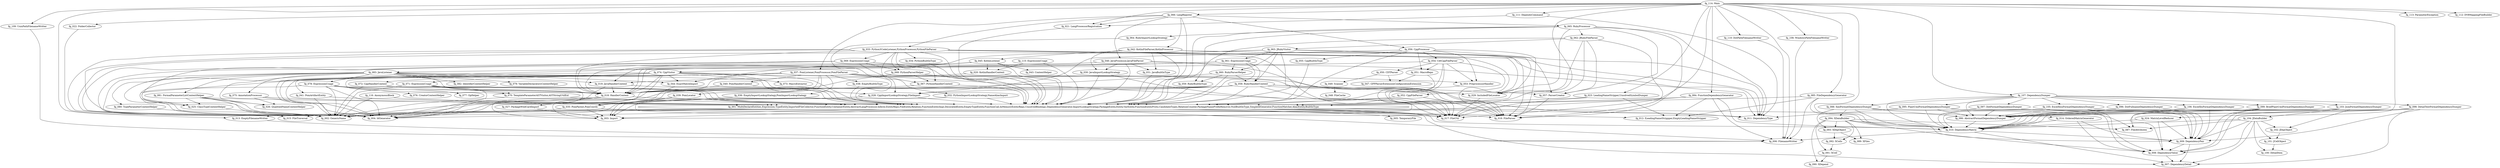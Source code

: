 digraph G { 
"fg_001: MultiDeclareEntities,Expression,TypeEntity,ImportedFileCollector,FunctionEntity,ContainerEntity,AbstractLangProcessor,Inferer,EntityRepo,FileEntity,Relation,FunctionEntityImpl,DecoratedEntity,EmptyTypeEntity,FunctionCall,InMemoryEntityRepo,UnsolvedBindings,DependencyGenerator,ImportLookupStrategy,PackageEntity,Entity,VarEntity,FunctionEntityProto,CandidateTypes,RelationCounter,PackageNamePrefixRemover,NullBuiltInType,SimpleIdGenerator,FunctionMatcher,AliasEntity,BuiltInType" -> "fg_015: FileTraversal"; 
"fg_001: MultiDeclareEntities,Expression,TypeEntity,ImportedFileCollector,FunctionEntity,ContainerEntity,AbstractLangProcessor,Inferer,EntityRepo,FileEntity,Relation,FunctionEntityImpl,DecoratedEntity,EmptyTypeEntity,FunctionCall,InMemoryEntityRepo,UnsolvedBindings,DependencyGenerator,ImportLookupStrategy,PackageEntity,Entity,VarEntity,FunctionEntityProto,CandidateTypes,RelationCounter,PackageNamePrefixRemover,NullBuiltInType,SimpleIdGenerator,FunctionMatcher,AliasEntity,BuiltInType" -> "fg_012: ILeadingNameStrippper,EmptyLeadingNameStripper"; 
"fg_001: MultiDeclareEntities,Expression,TypeEntity,ImportedFileCollector,FunctionEntity,ContainerEntity,AbstractLangProcessor,Inferer,EntityRepo,FileEntity,Relation,FunctionEntityImpl,DecoratedEntity,EmptyTypeEntity,FunctionCall,InMemoryEntityRepo,UnsolvedBindings,DependencyGenerator,ImportLookupStrategy,PackageEntity,Entity,VarEntity,FunctionEntityProto,CandidateTypes,RelationCounter,PackageNamePrefixRemover,NullBuiltInType,SimpleIdGenerator,FunctionMatcher,AliasEntity,BuiltInType" -> "fg_011: DependencyType"; 
"fg_001: MultiDeclareEntities,Expression,TypeEntity,ImportedFileCollector,FunctionEntity,ContainerEntity,AbstractLangProcessor,Inferer,EntityRepo,FileEntity,Relation,FunctionEntityImpl,DecoratedEntity,EmptyTypeEntity,FunctionCall,InMemoryEntityRepo,UnsolvedBindings,DependencyGenerator,ImportLookupStrategy,PackageEntity,Entity,VarEntity,FunctionEntityProto,CandidateTypes,RelationCounter,PackageNamePrefixRemover,NullBuiltInType,SimpleIdGenerator,FunctionMatcher,AliasEntity,BuiltInType" -> "fg_002: GenericName"; 
"fg_001: MultiDeclareEntities,Expression,TypeEntity,ImportedFileCollector,FunctionEntity,ContainerEntity,AbstractLangProcessor,Inferer,EntityRepo,FileEntity,Relation,FunctionEntityImpl,DecoratedEntity,EmptyTypeEntity,FunctionCall,InMemoryEntityRepo,UnsolvedBindings,DependencyGenerator,ImportLookupStrategy,PackageEntity,Entity,VarEntity,FunctionEntityProto,CandidateTypes,RelationCounter,PackageNamePrefixRemover,NullBuiltInType,SimpleIdGenerator,FunctionMatcher,AliasEntity,BuiltInType" -> "fg_004: IdGenerator"; 
"fg_001: MultiDeclareEntities,Expression,TypeEntity,ImportedFileCollector,FunctionEntity,ContainerEntity,AbstractLangProcessor,Inferer,EntityRepo,FileEntity,Relation,FunctionEntityImpl,DecoratedEntity,EmptyTypeEntity,FunctionCall,InMemoryEntityRepo,UnsolvedBindings,DependencyGenerator,ImportLookupStrategy,PackageEntity,Entity,VarEntity,FunctionEntityProto,CandidateTypes,RelationCounter,PackageNamePrefixRemover,NullBuiltInType,SimpleIdGenerator,FunctionMatcher,AliasEntity,BuiltInType" -> "fg_016: FileParser"; 
"fg_001: MultiDeclareEntities,Expression,TypeEntity,ImportedFileCollector,FunctionEntity,ContainerEntity,AbstractLangProcessor,Inferer,EntityRepo,FileEntity,Relation,FunctionEntityImpl,DecoratedEntity,EmptyTypeEntity,FunctionCall,InMemoryEntityRepo,UnsolvedBindings,DependencyGenerator,ImportLookupStrategy,PackageEntity,Entity,VarEntity,FunctionEntityProto,CandidateTypes,RelationCounter,PackageNamePrefixRemover,NullBuiltInType,SimpleIdGenerator,FunctionMatcher,AliasEntity,BuiltInType" -> "fg_014: OrderedMatrixGenerator"; 
"fg_001: MultiDeclareEntities,Expression,TypeEntity,ImportedFileCollector,FunctionEntity,ContainerEntity,AbstractLangProcessor,Inferer,EntityRepo,FileEntity,Relation,FunctionEntityImpl,DecoratedEntity,EmptyTypeEntity,FunctionCall,InMemoryEntityRepo,UnsolvedBindings,DependencyGenerator,ImportLookupStrategy,PackageEntity,Entity,VarEntity,FunctionEntityProto,CandidateTypes,RelationCounter,PackageNamePrefixRemover,NullBuiltInType,SimpleIdGenerator,FunctionMatcher,AliasEntity,BuiltInType" -> "fg_005: TemporaryFile"; 
"fg_001: MultiDeclareEntities,Expression,TypeEntity,ImportedFileCollector,FunctionEntity,ContainerEntity,AbstractLangProcessor,Inferer,EntityRepo,FileEntity,Relation,FunctionEntityImpl,DecoratedEntity,EmptyTypeEntity,FunctionCall,InMemoryEntityRepo,UnsolvedBindings,DependencyGenerator,ImportLookupStrategy,PackageEntity,Entity,VarEntity,FunctionEntityProto,CandidateTypes,RelationCounter,PackageNamePrefixRemover,NullBuiltInType,SimpleIdGenerator,FunctionMatcher,AliasEntity,BuiltInType" -> "fg_010: DependencyMatrix"; 
"fg_001: MultiDeclareEntities,Expression,TypeEntity,ImportedFileCollector,FunctionEntity,ContainerEntity,AbstractLangProcessor,Inferer,EntityRepo,FileEntity,Relation,FunctionEntityImpl,DecoratedEntity,EmptyTypeEntity,FunctionCall,InMemoryEntityRepo,UnsolvedBindings,DependencyGenerator,ImportLookupStrategy,PackageEntity,Entity,VarEntity,FunctionEntityProto,CandidateTypes,RelationCounter,PackageNamePrefixRemover,NullBuiltInType,SimpleIdGenerator,FunctionMatcher,AliasEntity,BuiltInType" -> "fg_007: DependencyDetail"; 
"fg_001: MultiDeclareEntities,Expression,TypeEntity,ImportedFileCollector,FunctionEntity,ContainerEntity,AbstractLangProcessor,Inferer,EntityRepo,FileEntity,Relation,FunctionEntityImpl,DecoratedEntity,EmptyTypeEntity,FunctionCall,InMemoryEntityRepo,UnsolvedBindings,DependencyGenerator,ImportLookupStrategy,PackageEntity,Entity,VarEntity,FunctionEntityProto,CandidateTypes,RelationCounter,PackageNamePrefixRemover,NullBuiltInType,SimpleIdGenerator,FunctionMatcher,AliasEntity,BuiltInType" -> "fg_017: FileUtil"; 
"fg_001: MultiDeclareEntities,Expression,TypeEntity,ImportedFileCollector,FunctionEntity,ContainerEntity,AbstractLangProcessor,Inferer,EntityRepo,FileEntity,Relation,FunctionEntityImpl,DecoratedEntity,EmptyTypeEntity,FunctionCall,InMemoryEntityRepo,UnsolvedBindings,DependencyGenerator,ImportLookupStrategy,PackageEntity,Entity,VarEntity,FunctionEntityProto,CandidateTypes,RelationCounter,PackageNamePrefixRemover,NullBuiltInType,SimpleIdGenerator,FunctionMatcher,AliasEntity,BuiltInType" -> "fg_003: Import"; 
"fg_001: MultiDeclareEntities,Expression,TypeEntity,ImportedFileCollector,FunctionEntity,ContainerEntity,AbstractLangProcessor,Inferer,EntityRepo,FileEntity,Relation,FunctionEntityImpl,DecoratedEntity,EmptyTypeEntity,FunctionCall,InMemoryEntityRepo,UnsolvedBindings,DependencyGenerator,ImportLookupStrategy,PackageEntity,Entity,VarEntity,FunctionEntityProto,CandidateTypes,RelationCounter,PackageNamePrefixRemover,NullBuiltInType,SimpleIdGenerator,FunctionMatcher,AliasEntity,BuiltInType" -> "fg_006: FilenameWritter"; 
"fg_001: MultiDeclareEntities,Expression,TypeEntity,ImportedFileCollector,FunctionEntity,ContainerEntity,AbstractLangProcessor,Inferer,EntityRepo,FileEntity,Relation,FunctionEntityImpl,DecoratedEntity,EmptyTypeEntity,FunctionCall,InMemoryEntityRepo,UnsolvedBindings,DependencyGenerator,ImportLookupStrategy,PackageEntity,Entity,VarEntity,FunctionEntityProto,CandidateTypes,RelationCounter,PackageNamePrefixRemover,NullBuiltInType,SimpleIdGenerator,FunctionMatcher,AliasEntity,BuiltInType" -> "fg_013: EmptyFilenameWritter"; 
"fg_008: DependencyValue" -> "fg_007: DependencyDetail"; 
"fg_009: DependencyPair" -> "fg_007: DependencyDetail"; 
"fg_009: DependencyPair" -> "fg_008: DependencyValue"; 
"fg_010: DependencyMatrix" -> "fg_009: DependencyPair"; 
"fg_010: DependencyMatrix" -> "fg_007: DependencyDetail"; 
"fg_010: DependencyMatrix" -> "fg_006: FilenameWritter"; 
"fg_013: EmptyFilenameWritter" -> "fg_006: FilenameWritter"; 
"fg_014: OrderedMatrixGenerator" -> "fg_010: DependencyMatrix"; 
"fg_014: OrderedMatrixGenerator" -> "fg_009: DependencyPair"; 
"fg_014: OrderedMatrixGenerator" -> "fg_008: DependencyValue"; 
"fg_018: HandlerContext" -> "fg_002: GenericName"; 
"fg_018: HandlerContext" -> "fg_004: IdGenerator"; 
"fg_018: HandlerContext" -> "fg_003: Import"; 
"fg_018: HandlerContext" -> "fg_001: MultiDeclareEntities,Expression,TypeEntity,ImportedFileCollector,FunctionEntity,ContainerEntity,AbstractLangProcessor,Inferer,EntityRepo,FileEntity,Relation,FunctionEntityImpl,DecoratedEntity,EmptyTypeEntity,FunctionCall,InMemoryEntityRepo,UnsolvedBindings,DependencyGenerator,ImportLookupStrategy,PackageEntity,Entity,VarEntity,FunctionEntityProto,CandidateTypes,RelationCounter,PackageNamePrefixRemover,NullBuiltInType,SimpleIdGenerator,FunctionMatcher,AliasEntity,BuiltInType"; 
"fg_019: JavaHandlerContext" -> "fg_018: HandlerContext"; 
"fg_019: JavaHandlerContext" -> "fg_004: IdGenerator"; 
"fg_019: JavaHandlerContext" -> "fg_001: MultiDeclareEntities,Expression,TypeEntity,ImportedFileCollector,FunctionEntity,ContainerEntity,AbstractLangProcessor,Inferer,EntityRepo,FileEntity,Relation,FunctionEntityImpl,DecoratedEntity,EmptyTypeEntity,FunctionCall,InMemoryEntityRepo,UnsolvedBindings,DependencyGenerator,ImportLookupStrategy,PackageEntity,Entity,VarEntity,FunctionEntityProto,CandidateTypes,RelationCounter,PackageNamePrefixRemover,NullBuiltInType,SimpleIdGenerator,FunctionMatcher,AliasEntity,BuiltInType"; 
"fg_020: KotlinHandlerContext" -> "fg_019: JavaHandlerContext"; 
"fg_020: KotlinHandlerContext" -> "fg_001: MultiDeclareEntities,Expression,TypeEntity,ImportedFileCollector,FunctionEntity,ContainerEntity,AbstractLangProcessor,Inferer,EntityRepo,FileEntity,Relation,FunctionEntityImpl,DecoratedEntity,EmptyTypeEntity,FunctionCall,InMemoryEntityRepo,UnsolvedBindings,DependencyGenerator,ImportLookupStrategy,PackageEntity,Entity,VarEntity,FunctionEntityProto,CandidateTypes,RelationCounter,PackageNamePrefixRemover,NullBuiltInType,SimpleIdGenerator,FunctionMatcher,AliasEntity,BuiltInType"; 
"fg_021: LangProcessorRegistration" -> "fg_001: MultiDeclareEntities,Expression,TypeEntity,ImportedFileCollector,FunctionEntity,ContainerEntity,AbstractLangProcessor,Inferer,EntityRepo,FileEntity,Relation,FunctionEntityImpl,DecoratedEntity,EmptyTypeEntity,FunctionCall,InMemoryEntityRepo,UnsolvedBindings,DependencyGenerator,ImportLookupStrategy,PackageEntity,Entity,VarEntity,FunctionEntityProto,CandidateTypes,RelationCounter,PackageNamePrefixRemover,NullBuiltInType,SimpleIdGenerator,FunctionMatcher,AliasEntity,BuiltInType"; 
"fg_022: FolderCollector" -> "fg_015: FileTraversal"; 
"fg_023: LeadingNameStripper,UnsolvedSymbolDumper" -> "fg_017: FileUtil"; 
"fg_023: LeadingNameStripper,UnsolvedSymbolDumper" -> "fg_012: ILeadingNameStrippper,EmptyLeadingNameStripper"; 
"fg_023: LeadingNameStripper,UnsolvedSymbolDumper" -> "fg_001: MultiDeclareEntities,Expression,TypeEntity,ImportedFileCollector,FunctionEntity,ContainerEntity,AbstractLangProcessor,Inferer,EntityRepo,FileEntity,Relation,FunctionEntityImpl,DecoratedEntity,EmptyTypeEntity,FunctionCall,InMemoryEntityRepo,UnsolvedBindings,DependencyGenerator,ImportLookupStrategy,PackageEntity,Entity,VarEntity,FunctionEntityProto,CandidateTypes,RelationCounter,PackageNamePrefixRemover,NullBuiltInType,SimpleIdGenerator,FunctionMatcher,AliasEntity,BuiltInType"; 
"fg_024: MatrixLevelReducer" -> "fg_010: DependencyMatrix"; 
"fg_024: MatrixLevelReducer" -> "fg_009: DependencyPair"; 
"fg_024: MatrixLevelReducer" -> "fg_008: DependencyValue"; 
"fg_025: ClassTypeContextHelper" -> "fg_002: GenericName"; 
"fg_027: PackageWildCardImport" -> "fg_003: Import"; 
"fg_028: CppImportLookupStrategy,FileImport" -> "fg_002: GenericName"; 
"fg_028: CppImportLookupStrategy,FileImport" -> "fg_003: Import"; 
"fg_028: CppImportLookupStrategy,FileImport" -> "fg_001: MultiDeclareEntities,Expression,TypeEntity,ImportedFileCollector,FunctionEntity,ContainerEntity,AbstractLangProcessor,Inferer,EntityRepo,FileEntity,Relation,FunctionEntityImpl,DecoratedEntity,EmptyTypeEntity,FunctionCall,InMemoryEntityRepo,UnsolvedBindings,DependencyGenerator,ImportLookupStrategy,PackageEntity,Entity,VarEntity,FunctionEntityProto,CandidateTypes,RelationCounter,PackageNamePrefixRemover,NullBuiltInType,SimpleIdGenerator,FunctionMatcher,AliasEntity,BuiltInType"; 
"fg_029: IncludedFileLocator" -> "fg_017: FileUtil"; 
"fg_030: JavaImportLookupStrategy" -> "fg_003: Import"; 
"fg_030: JavaImportLookupStrategy" -> "fg_001: MultiDeclareEntities,Expression,TypeEntity,ImportedFileCollector,FunctionEntity,ContainerEntity,AbstractLangProcessor,Inferer,EntityRepo,FileEntity,Relation,FunctionEntityImpl,DecoratedEntity,EmptyTypeEntity,FunctionCall,InMemoryEntityRepo,UnsolvedBindings,DependencyGenerator,ImportLookupStrategy,PackageEntity,Entity,VarEntity,FunctionEntityProto,CandidateTypes,RelationCounter,PackageNamePrefixRemover,NullBuiltInType,SimpleIdGenerator,FunctionMatcher,AliasEntity,BuiltInType"; 
"fg_031: JavaBuiltInType" -> "fg_001: MultiDeclareEntities,Expression,TypeEntity,ImportedFileCollector,FunctionEntity,ContainerEntity,AbstractLangProcessor,Inferer,EntityRepo,FileEntity,Relation,FunctionEntityImpl,DecoratedEntity,EmptyTypeEntity,FunctionCall,InMemoryEntityRepo,UnsolvedBindings,DependencyGenerator,ImportLookupStrategy,PackageEntity,Entity,VarEntity,FunctionEntityProto,CandidateTypes,RelationCounter,PackageNamePrefixRemover,NullBuiltInType,SimpleIdGenerator,FunctionMatcher,AliasEntity,BuiltInType"; 
"fg_032: PythonImportLookupStrategy,NameAliasImport" -> "fg_003: Import"; 
"fg_032: PythonImportLookupStrategy,NameAliasImport" -> "fg_001: MultiDeclareEntities,Expression,TypeEntity,ImportedFileCollector,FunctionEntity,ContainerEntity,AbstractLangProcessor,Inferer,EntityRepo,FileEntity,Relation,FunctionEntityImpl,DecoratedEntity,EmptyTypeEntity,FunctionCall,InMemoryEntityRepo,UnsolvedBindings,DependencyGenerator,ImportLookupStrategy,PackageEntity,Entity,VarEntity,FunctionEntityProto,CandidateTypes,RelationCounter,PackageNamePrefixRemover,NullBuiltInType,SimpleIdGenerator,FunctionMatcher,AliasEntity,BuiltInType"; 
"fg_033: Python3CodeListener,PythonProcessor,PythonFileParser" -> "fg_032: PythonImportLookupStrategy,NameAliasImport"; 
"fg_033: Python3CodeListener,PythonProcessor,PythonFileParser" -> "fg_011: DependencyType"; 
"fg_033: Python3CodeListener,PythonProcessor,PythonFileParser" -> "fg_067: PythonHandlerContext"; 
"fg_033: Python3CodeListener,PythonProcessor,PythonFileParser" -> "fg_002: GenericName"; 
"fg_033: Python3CodeListener,PythonProcessor,PythonFileParser" -> "fg_004: IdGenerator"; 
"fg_033: Python3CodeListener,PythonProcessor,PythonFileParser" -> "fg_029: IncludedFileLocator"; 
"fg_033: Python3CodeListener,PythonProcessor,PythonFileParser" -> "fg_001: MultiDeclareEntities,Expression,TypeEntity,ImportedFileCollector,FunctionEntity,ContainerEntity,AbstractLangProcessor,Inferer,EntityRepo,FileEntity,Relation,FunctionEntityImpl,DecoratedEntity,EmptyTypeEntity,FunctionCall,InMemoryEntityRepo,UnsolvedBindings,DependencyGenerator,ImportLookupStrategy,PackageEntity,Entity,VarEntity,FunctionEntityProto,CandidateTypes,RelationCounter,PackageNamePrefixRemover,NullBuiltInType,SimpleIdGenerator,FunctionMatcher,AliasEntity,BuiltInType"; 
"fg_033: Python3CodeListener,PythonProcessor,PythonFileParser" -> "fg_016: FileParser"; 
"fg_033: Python3CodeListener,PythonProcessor,PythonFileParser" -> "fg_034: PythonBuiltInType"; 
"fg_033: Python3CodeListener,PythonProcessor,PythonFileParser" -> "fg_068: PythonParserHelper"; 
"fg_033: Python3CodeListener,PythonProcessor,PythonFileParser" -> "fg_018: HandlerContext"; 
"fg_033: Python3CodeListener,PythonProcessor,PythonFileParser" -> "fg_017: FileUtil"; 
"fg_033: Python3CodeListener,PythonProcessor,PythonFileParser" -> "fg_069: ExpressionUsage"; 
"fg_034: PythonBuiltInType" -> "fg_001: MultiDeclareEntities,Expression,TypeEntity,ImportedFileCollector,FunctionEntity,ContainerEntity,AbstractLangProcessor,Inferer,EntityRepo,FileEntity,Relation,FunctionEntityImpl,DecoratedEntity,EmptyTypeEntity,FunctionCall,InMemoryEntityRepo,UnsolvedBindings,DependencyGenerator,ImportLookupStrategy,PackageEntity,Entity,VarEntity,FunctionEntityProto,CandidateTypes,RelationCounter,PackageNamePrefixRemover,NullBuiltInType,SimpleIdGenerator,FunctionMatcher,AliasEntity,BuiltInType"; 
"fg_035: PomParent,PomCoords" -> "fg_017: FileUtil"; 
"fg_035: PomParent,PomCoords" -> "fg_002: GenericName"; 
"fg_035: PomParent,PomCoords" -> "fg_003: Import"; 
"fg_036: EmptyImportLookupStategy,PomImportLookupStategy" -> "fg_003: Import"; 
"fg_036: EmptyImportLookupStategy,PomImportLookupStategy" -> "fg_001: MultiDeclareEntities,Expression,TypeEntity,ImportedFileCollector,FunctionEntity,ContainerEntity,AbstractLangProcessor,Inferer,EntityRepo,FileEntity,Relation,FunctionEntityImpl,DecoratedEntity,EmptyTypeEntity,FunctionCall,InMemoryEntityRepo,UnsolvedBindings,DependencyGenerator,ImportLookupStrategy,PackageEntity,Entity,VarEntity,FunctionEntityProto,CandidateTypes,RelationCounter,PackageNamePrefixRemover,NullBuiltInType,SimpleIdGenerator,FunctionMatcher,AliasEntity,BuiltInType"; 
"fg_037: PomListener,PomProcessor,PomFileParser" -> "fg_036: EmptyImportLookupStategy,PomImportLookupStategy"; 
"fg_037: PomListener,PomProcessor,PomFileParser" -> "fg_039: PomLocator"; 
"fg_037: PomListener,PomProcessor,PomFileParser" -> "fg_011: DependencyType"; 
"fg_037: PomListener,PomProcessor,PomFileParser" -> "fg_002: GenericName"; 
"fg_037: PomListener,PomProcessor,PomFileParser" -> "fg_004: IdGenerator"; 
"fg_037: PomListener,PomProcessor,PomFileParser" -> "fg_001: MultiDeclareEntities,Expression,TypeEntity,ImportedFileCollector,FunctionEntity,ContainerEntity,AbstractLangProcessor,Inferer,EntityRepo,FileEntity,Relation,FunctionEntityImpl,DecoratedEntity,EmptyTypeEntity,FunctionCall,InMemoryEntityRepo,UnsolvedBindings,DependencyGenerator,ImportLookupStrategy,PackageEntity,Entity,VarEntity,FunctionEntityProto,CandidateTypes,RelationCounter,PackageNamePrefixRemover,NullBuiltInType,SimpleIdGenerator,FunctionMatcher,AliasEntity,BuiltInType"; 
"fg_037: PomListener,PomProcessor,PomFileParser" -> "fg_016: FileParser"; 
"fg_037: PomListener,PomProcessor,PomFileParser" -> "fg_041: PomArtifactEntity"; 
"fg_037: PomListener,PomProcessor,PomFileParser" -> "fg_038: EmptyBuiltInType"; 
"fg_037: PomListener,PomProcessor,PomFileParser" -> "fg_018: HandlerContext"; 
"fg_037: PomListener,PomProcessor,PomFileParser" -> "fg_017: FileUtil"; 
"fg_037: PomListener,PomProcessor,PomFileParser" -> "fg_040: PomHandlerContext"; 
"fg_037: PomListener,PomProcessor,PomFileParser" -> "fg_035: PomParent,PomCoords"; 
"fg_038: EmptyBuiltInType" -> "fg_001: MultiDeclareEntities,Expression,TypeEntity,ImportedFileCollector,FunctionEntity,ContainerEntity,AbstractLangProcessor,Inferer,EntityRepo,FileEntity,Relation,FunctionEntityImpl,DecoratedEntity,EmptyTypeEntity,FunctionCall,InMemoryEntityRepo,UnsolvedBindings,DependencyGenerator,ImportLookupStrategy,PackageEntity,Entity,VarEntity,FunctionEntityProto,CandidateTypes,RelationCounter,PackageNamePrefixRemover,NullBuiltInType,SimpleIdGenerator,FunctionMatcher,AliasEntity,BuiltInType"; 
"fg_039: PomLocator" -> "fg_017: FileUtil"; 
"fg_039: PomLocator" -> "fg_035: PomParent,PomCoords"; 
"fg_040: PomHandlerContext" -> "fg_018: HandlerContext"; 
"fg_040: PomHandlerContext" -> "fg_001: MultiDeclareEntities,Expression,TypeEntity,ImportedFileCollector,FunctionEntity,ContainerEntity,AbstractLangProcessor,Inferer,EntityRepo,FileEntity,Relation,FunctionEntityImpl,DecoratedEntity,EmptyTypeEntity,FunctionCall,InMemoryEntityRepo,UnsolvedBindings,DependencyGenerator,ImportLookupStrategy,PackageEntity,Entity,VarEntity,FunctionEntityProto,CandidateTypes,RelationCounter,PackageNamePrefixRemover,NullBuiltInType,SimpleIdGenerator,FunctionMatcher,AliasEntity,BuiltInType"; 
"fg_041: PomArtifactEntity" -> "fg_002: GenericName"; 
"fg_041: PomArtifactEntity" -> "fg_001: MultiDeclareEntities,Expression,TypeEntity,ImportedFileCollector,FunctionEntity,ContainerEntity,AbstractLangProcessor,Inferer,EntityRepo,FileEntity,Relation,FunctionEntityImpl,DecoratedEntity,EmptyTypeEntity,FunctionCall,InMemoryEntityRepo,UnsolvedBindings,DependencyGenerator,ImportLookupStrategy,PackageEntity,Entity,VarEntity,FunctionEntityProto,CandidateTypes,RelationCounter,PackageNamePrefixRemover,NullBuiltInType,SimpleIdGenerator,FunctionMatcher,AliasEntity,BuiltInType"; 
"fg_042: KotlinFileParser,KotlinProcessor" -> "fg_045: KotlinListener"; 
"fg_042: KotlinFileParser,KotlinProcessor" -> "fg_031: JavaBuiltInType"; 
"fg_042: KotlinFileParser,KotlinProcessor" -> "fg_011: DependencyType"; 
"fg_042: KotlinFileParser,KotlinProcessor" -> "fg_030: JavaImportLookupStrategy"; 
"fg_042: KotlinFileParser,KotlinProcessor" -> "fg_001: MultiDeclareEntities,Expression,TypeEntity,ImportedFileCollector,FunctionEntity,ContainerEntity,AbstractLangProcessor,Inferer,EntityRepo,FileEntity,Relation,FunctionEntityImpl,DecoratedEntity,EmptyTypeEntity,FunctionCall,InMemoryEntityRepo,UnsolvedBindings,DependencyGenerator,ImportLookupStrategy,PackageEntity,Entity,VarEntity,FunctionEntityProto,CandidateTypes,RelationCounter,PackageNamePrefixRemover,NullBuiltInType,SimpleIdGenerator,FunctionMatcher,AliasEntity,BuiltInType"; 
"fg_042: KotlinFileParser,KotlinProcessor" -> "fg_016: FileParser"; 
"fg_044: ExactMatchImport" -> "fg_003: Import"; 
"fg_045: KotlinListener" -> "fg_018: HandlerContext"; 
"fg_045: KotlinListener" -> "fg_019: JavaHandlerContext"; 
"fg_045: KotlinListener" -> "fg_044: ExactMatchImport"; 
"fg_045: KotlinListener" -> "fg_001: MultiDeclareEntities,Expression,TypeEntity,ImportedFileCollector,FunctionEntity,ContainerEntity,AbstractLangProcessor,Inferer,EntityRepo,FileEntity,Relation,FunctionEntityImpl,DecoratedEntity,EmptyTypeEntity,FunctionCall,InMemoryEntityRepo,UnsolvedBindings,DependencyGenerator,ImportLookupStrategy,PackageEntity,Entity,VarEntity,FunctionEntityProto,CandidateTypes,RelationCounter,PackageNamePrefixRemover,NullBuiltInType,SimpleIdGenerator,FunctionMatcher,AliasEntity,BuiltInType"; 
"fg_045: KotlinListener" -> "fg_020: KotlinHandlerContext"; 
"fg_045: KotlinListener" -> "fg_043: ContextHelper"; 
"fg_046: JavaProcessor,JavaFileParser" -> "fg_083: JavaListener"; 
"fg_046: JavaProcessor,JavaFileParser" -> "fg_031: JavaBuiltInType"; 
"fg_046: JavaProcessor,JavaFileParser" -> "fg_011: DependencyType"; 
"fg_046: JavaProcessor,JavaFileParser" -> "fg_030: JavaImportLookupStrategy"; 
"fg_046: JavaProcessor,JavaFileParser" -> "fg_001: MultiDeclareEntities,Expression,TypeEntity,ImportedFileCollector,FunctionEntity,ContainerEntity,AbstractLangProcessor,Inferer,EntityRepo,FileEntity,Relation,FunctionEntityImpl,DecoratedEntity,EmptyTypeEntity,FunctionCall,InMemoryEntityRepo,UnsolvedBindings,DependencyGenerator,ImportLookupStrategy,PackageEntity,Entity,VarEntity,FunctionEntityProto,CandidateTypes,RelationCounter,PackageNamePrefixRemover,NullBuiltInType,SimpleIdGenerator,FunctionMatcher,AliasEntity,BuiltInType"; 
"fg_046: JavaProcessor,JavaFileParser" -> "fg_016: FileParser"; 
"fg_049: Scanner" -> "fg_048: FileCache"; 
"fg_050: CDTParser" -> "fg_049: Scanner"; 
"fg_050: CDTParser" -> "fg_047: GPPParserExtensionConfigurationExtension"; 
"fg_051: MacroRepo" -> "fg_017: FileUtil"; 
"fg_051: MacroRepo" -> "fg_047: GPPParserExtensionConfigurationExtension"; 
"fg_052: CppFileParser" -> "fg_001: MultiDeclareEntities,Expression,TypeEntity,ImportedFileCollector,FunctionEntity,ContainerEntity,AbstractLangProcessor,Inferer,EntityRepo,FileEntity,Relation,FunctionEntityImpl,DecoratedEntity,EmptyTypeEntity,FunctionCall,InMemoryEntityRepo,UnsolvedBindings,DependencyGenerator,ImportLookupStrategy,PackageEntity,Entity,VarEntity,FunctionEntityProto,CandidateTypes,RelationCounter,PackageNamePrefixRemover,NullBuiltInType,SimpleIdGenerator,FunctionMatcher,AliasEntity,BuiltInType"; 
"fg_052: CppFileParser" -> "fg_016: FileParser"; 
"fg_053: PreprocessorHandler" -> "fg_017: FileUtil"; 
"fg_054: CdtCppFileParser" -> "fg_074: CppVisitor"; 
"fg_054: CdtCppFileParser" -> "fg_017: FileUtil"; 
"fg_054: CdtCppFileParser" -> "fg_051: MacroRepo"; 
"fg_054: CdtCppFileParser" -> "fg_053: PreprocessorHandler"; 
"fg_054: CdtCppFileParser" -> "fg_052: CppFileParser"; 
"fg_054: CdtCppFileParser" -> "fg_001: MultiDeclareEntities,Expression,TypeEntity,ImportedFileCollector,FunctionEntity,ContainerEntity,AbstractLangProcessor,Inferer,EntityRepo,FileEntity,Relation,FunctionEntityImpl,DecoratedEntity,EmptyTypeEntity,FunctionCall,InMemoryEntityRepo,UnsolvedBindings,DependencyGenerator,ImportLookupStrategy,PackageEntity,Entity,VarEntity,FunctionEntityProto,CandidateTypes,RelationCounter,PackageNamePrefixRemover,NullBuiltInType,SimpleIdGenerator,FunctionMatcher,AliasEntity,BuiltInType"; 
"fg_054: CdtCppFileParser" -> "fg_050: CDTParser"; 
"fg_055: CppBuiltInType" -> "fg_001: MultiDeclareEntities,Expression,TypeEntity,ImportedFileCollector,FunctionEntity,ContainerEntity,AbstractLangProcessor,Inferer,EntityRepo,FileEntity,Relation,FunctionEntityImpl,DecoratedEntity,EmptyTypeEntity,FunctionCall,InMemoryEntityRepo,UnsolvedBindings,DependencyGenerator,ImportLookupStrategy,PackageEntity,Entity,VarEntity,FunctionEntityProto,CandidateTypes,RelationCounter,PackageNamePrefixRemover,NullBuiltInType,SimpleIdGenerator,FunctionMatcher,AliasEntity,BuiltInType"; 
"fg_056: CppProcessor" -> "fg_028: CppImportLookupStrategy,FileImport"; 
"fg_056: CppProcessor" -> "fg_051: MacroRepo"; 
"fg_056: CppProcessor" -> "fg_053: PreprocessorHandler"; 
"fg_056: CppProcessor" -> "fg_054: CdtCppFileParser"; 
"fg_056: CppProcessor" -> "fg_011: DependencyType"; 
"fg_056: CppProcessor" -> "fg_001: MultiDeclareEntities,Expression,TypeEntity,ImportedFileCollector,FunctionEntity,ContainerEntity,AbstractLangProcessor,Inferer,EntityRepo,FileEntity,Relation,FunctionEntityImpl,DecoratedEntity,EmptyTypeEntity,FunctionCall,InMemoryEntityRepo,UnsolvedBindings,DependencyGenerator,ImportLookupStrategy,PackageEntity,Entity,VarEntity,FunctionEntityProto,CandidateTypes,RelationCounter,PackageNamePrefixRemover,NullBuiltInType,SimpleIdGenerator,FunctionMatcher,AliasEntity,BuiltInType"; 
"fg_056: CppProcessor" -> "fg_016: FileParser"; 
"fg_056: CppProcessor" -> "fg_055: CppBuiltInType"; 
"fg_057: ParserCreator" -> "fg_016: FileParser"; 
"fg_058: RubyHandlerContext" -> "fg_028: CppImportLookupStrategy,FileImport"; 
"fg_058: RubyHandlerContext" -> "fg_018: HandlerContext"; 
"fg_058: RubyHandlerContext" -> "fg_057: ParserCreator"; 
"fg_058: RubyHandlerContext" -> "fg_017: FileUtil"; 
"fg_058: RubyHandlerContext" -> "fg_002: GenericName"; 
"fg_058: RubyHandlerContext" -> "fg_029: IncludedFileLocator"; 
"fg_058: RubyHandlerContext" -> "fg_004: IdGenerator"; 
"fg_058: RubyHandlerContext" -> "fg_001: MultiDeclareEntities,Expression,TypeEntity,ImportedFileCollector,FunctionEntity,ContainerEntity,AbstractLangProcessor,Inferer,EntityRepo,FileEntity,Relation,FunctionEntityImpl,DecoratedEntity,EmptyTypeEntity,FunctionCall,InMemoryEntityRepo,UnsolvedBindings,DependencyGenerator,ImportLookupStrategy,PackageEntity,Entity,VarEntity,FunctionEntityProto,CandidateTypes,RelationCounter,PackageNamePrefixRemover,NullBuiltInType,SimpleIdGenerator,FunctionMatcher,AliasEntity,BuiltInType"; 
"fg_058: RubyHandlerContext" -> "fg_016: FileParser"; 
"fg_059: RubyBuiltInType" -> "fg_001: MultiDeclareEntities,Expression,TypeEntity,ImportedFileCollector,FunctionEntity,ContainerEntity,AbstractLangProcessor,Inferer,EntityRepo,FileEntity,Relation,FunctionEntityImpl,DecoratedEntity,EmptyTypeEntity,FunctionCall,InMemoryEntityRepo,UnsolvedBindings,DependencyGenerator,ImportLookupStrategy,PackageEntity,Entity,VarEntity,FunctionEntityProto,CandidateTypes,RelationCounter,PackageNamePrefixRemover,NullBuiltInType,SimpleIdGenerator,FunctionMatcher,AliasEntity,BuiltInType"; 
"fg_060: RubyParserHelper" -> "fg_018: HandlerContext"; 
"fg_060: RubyParserHelper" -> "fg_001: MultiDeclareEntities,Expression,TypeEntity,ImportedFileCollector,FunctionEntity,ContainerEntity,AbstractLangProcessor,Inferer,EntityRepo,FileEntity,Relation,FunctionEntityImpl,DecoratedEntity,EmptyTypeEntity,FunctionCall,InMemoryEntityRepo,UnsolvedBindings,DependencyGenerator,ImportLookupStrategy,PackageEntity,Entity,VarEntity,FunctionEntityProto,CandidateTypes,RelationCounter,PackageNamePrefixRemover,NullBuiltInType,SimpleIdGenerator,FunctionMatcher,AliasEntity,BuiltInType"; 
"fg_060: RubyParserHelper" -> "fg_059: RubyBuiltInType"; 
"fg_060: RubyParserHelper" -> "fg_058: RubyHandlerContext"; 
"fg_061: ExpressionUsage" -> "fg_060: RubyParserHelper"; 
"fg_061: ExpressionUsage" -> "fg_018: HandlerContext"; 
"fg_061: ExpressionUsage" -> "fg_002: GenericName"; 
"fg_061: ExpressionUsage" -> "fg_004: IdGenerator"; 
"fg_061: ExpressionUsage" -> "fg_001: MultiDeclareEntities,Expression,TypeEntity,ImportedFileCollector,FunctionEntity,ContainerEntity,AbstractLangProcessor,Inferer,EntityRepo,FileEntity,Relation,FunctionEntityImpl,DecoratedEntity,EmptyTypeEntity,FunctionCall,InMemoryEntityRepo,UnsolvedBindings,DependencyGenerator,ImportLookupStrategy,PackageEntity,Entity,VarEntity,FunctionEntityProto,CandidateTypes,RelationCounter,PackageNamePrefixRemover,NullBuiltInType,SimpleIdGenerator,FunctionMatcher,AliasEntity,BuiltInType"; 
"fg_061: ExpressionUsage" -> "fg_058: RubyHandlerContext"; 
"fg_062: JRubyFileParser" -> "fg_057: ParserCreator"; 
"fg_062: JRubyFileParser" -> "fg_017: FileUtil"; 
"fg_062: JRubyFileParser" -> "fg_029: IncludedFileLocator"; 
"fg_062: JRubyFileParser" -> "fg_001: MultiDeclareEntities,Expression,TypeEntity,ImportedFileCollector,FunctionEntity,ContainerEntity,AbstractLangProcessor,Inferer,EntityRepo,FileEntity,Relation,FunctionEntityImpl,DecoratedEntity,EmptyTypeEntity,FunctionCall,InMemoryEntityRepo,UnsolvedBindings,DependencyGenerator,ImportLookupStrategy,PackageEntity,Entity,VarEntity,FunctionEntityProto,CandidateTypes,RelationCounter,PackageNamePrefixRemover,NullBuiltInType,SimpleIdGenerator,FunctionMatcher,AliasEntity,BuiltInType"; 
"fg_062: JRubyFileParser" -> "fg_063: JRubyVisitor"; 
"fg_062: JRubyFileParser" -> "fg_016: FileParser"; 
"fg_063: JRubyVisitor" -> "fg_060: RubyParserHelper"; 
"fg_063: JRubyVisitor" -> "fg_018: HandlerContext"; 
"fg_063: JRubyVisitor" -> "fg_057: ParserCreator"; 
"fg_063: JRubyVisitor" -> "fg_061: ExpressionUsage"; 
"fg_063: JRubyVisitor" -> "fg_002: GenericName"; 
"fg_063: JRubyVisitor" -> "fg_029: IncludedFileLocator"; 
"fg_063: JRubyVisitor" -> "fg_001: MultiDeclareEntities,Expression,TypeEntity,ImportedFileCollector,FunctionEntity,ContainerEntity,AbstractLangProcessor,Inferer,EntityRepo,FileEntity,Relation,FunctionEntityImpl,DecoratedEntity,EmptyTypeEntity,FunctionCall,InMemoryEntityRepo,UnsolvedBindings,DependencyGenerator,ImportLookupStrategy,PackageEntity,Entity,VarEntity,FunctionEntityProto,CandidateTypes,RelationCounter,PackageNamePrefixRemover,NullBuiltInType,SimpleIdGenerator,FunctionMatcher,AliasEntity,BuiltInType"; 
"fg_063: JRubyVisitor" -> "fg_058: RubyHandlerContext"; 
"fg_064: RubyImportLookupStrategy" -> "fg_028: CppImportLookupStrategy,FileImport"; 
"fg_065: RubyProcessor" -> "fg_057: ParserCreator"; 
"fg_065: RubyProcessor" -> "fg_011: DependencyType"; 
"fg_065: RubyProcessor" -> "fg_029: IncludedFileLocator"; 
"fg_065: RubyProcessor" -> "fg_062: JRubyFileParser"; 
"fg_065: RubyProcessor" -> "fg_001: MultiDeclareEntities,Expression,TypeEntity,ImportedFileCollector,FunctionEntity,ContainerEntity,AbstractLangProcessor,Inferer,EntityRepo,FileEntity,Relation,FunctionEntityImpl,DecoratedEntity,EmptyTypeEntity,FunctionCall,InMemoryEntityRepo,UnsolvedBindings,DependencyGenerator,ImportLookupStrategy,PackageEntity,Entity,VarEntity,FunctionEntityProto,CandidateTypes,RelationCounter,PackageNamePrefixRemover,NullBuiltInType,SimpleIdGenerator,FunctionMatcher,AliasEntity,BuiltInType"; 
"fg_065: RubyProcessor" -> "fg_064: RubyImportLookupStrategy"; 
"fg_065: RubyProcessor" -> "fg_059: RubyBuiltInType"; 
"fg_065: RubyProcessor" -> "fg_016: FileParser"; 
"fg_066: LangRegister" -> "fg_056: CppProcessor"; 
"fg_066: LangRegister" -> "fg_033: Python3CodeListener,PythonProcessor,PythonFileParser"; 
"fg_066: LangRegister" -> "fg_042: KotlinFileParser,KotlinProcessor"; 
"fg_066: LangRegister" -> "fg_065: RubyProcessor"; 
"fg_066: LangRegister" -> "fg_021: LangProcessorRegistration"; 
"fg_066: LangRegister" -> "fg_001: MultiDeclareEntities,Expression,TypeEntity,ImportedFileCollector,FunctionEntity,ContainerEntity,AbstractLangProcessor,Inferer,EntityRepo,FileEntity,Relation,FunctionEntityImpl,DecoratedEntity,EmptyTypeEntity,FunctionCall,InMemoryEntityRepo,UnsolvedBindings,DependencyGenerator,ImportLookupStrategy,PackageEntity,Entity,VarEntity,FunctionEntityProto,CandidateTypes,RelationCounter,PackageNamePrefixRemover,NullBuiltInType,SimpleIdGenerator,FunctionMatcher,AliasEntity,BuiltInType"; 
"fg_066: LangRegister" -> "fg_046: JavaProcessor,JavaFileParser"; 
"fg_066: LangRegister" -> "fg_037: PomListener,PomProcessor,PomFileParser"; 
"fg_067: PythonHandlerContext" -> "fg_018: HandlerContext"; 
"fg_067: PythonHandlerContext" -> "fg_001: MultiDeclareEntities,Expression,TypeEntity,ImportedFileCollector,FunctionEntity,ContainerEntity,AbstractLangProcessor,Inferer,EntityRepo,FileEntity,Relation,FunctionEntityImpl,DecoratedEntity,EmptyTypeEntity,FunctionCall,InMemoryEntityRepo,UnsolvedBindings,DependencyGenerator,ImportLookupStrategy,PackageEntity,Entity,VarEntity,FunctionEntityProto,CandidateTypes,RelationCounter,PackageNamePrefixRemover,NullBuiltInType,SimpleIdGenerator,FunctionMatcher,AliasEntity,BuiltInType"; 
"fg_068: PythonParserHelper" -> "fg_018: HandlerContext"; 
"fg_068: PythonParserHelper" -> "fg_067: PythonHandlerContext"; 
"fg_068: PythonParserHelper" -> "fg_001: MultiDeclareEntities,Expression,TypeEntity,ImportedFileCollector,FunctionEntity,ContainerEntity,AbstractLangProcessor,Inferer,EntityRepo,FileEntity,Relation,FunctionEntityImpl,DecoratedEntity,EmptyTypeEntity,FunctionCall,InMemoryEntityRepo,UnsolvedBindings,DependencyGenerator,ImportLookupStrategy,PackageEntity,Entity,VarEntity,FunctionEntityProto,CandidateTypes,RelationCounter,PackageNamePrefixRemover,NullBuiltInType,SimpleIdGenerator,FunctionMatcher,AliasEntity,BuiltInType"; 
"fg_069: ExpressionUsage" -> "fg_018: HandlerContext"; 
"fg_069: ExpressionUsage" -> "fg_068: PythonParserHelper"; 
"fg_069: ExpressionUsage" -> "fg_002: GenericName"; 
"fg_069: ExpressionUsage" -> "fg_067: PythonHandlerContext"; 
"fg_069: ExpressionUsage" -> "fg_004: IdGenerator"; 
"fg_069: ExpressionUsage" -> "fg_001: MultiDeclareEntities,Expression,TypeEntity,ImportedFileCollector,FunctionEntity,ContainerEntity,AbstractLangProcessor,Inferer,EntityRepo,FileEntity,Relation,FunctionEntityImpl,DecoratedEntity,EmptyTypeEntity,FunctionCall,InMemoryEntityRepo,UnsolvedBindings,DependencyGenerator,ImportLookupStrategy,PackageEntity,Entity,VarEntity,FunctionEntityProto,CandidateTypes,RelationCounter,PackageNamePrefixRemover,NullBuiltInType,SimpleIdGenerator,FunctionMatcher,AliasEntity,BuiltInType"; 
"fg_070: TemplateParameterASTVisitor,ASTStringUtilExt" -> "fg_002: GenericName"; 
"fg_070: TemplateParameterASTVisitor,ASTStringUtilExt" -> "fg_001: MultiDeclareEntities,Expression,TypeEntity,ImportedFileCollector,FunctionEntity,ContainerEntity,AbstractLangProcessor,Inferer,EntityRepo,FileEntity,Relation,FunctionEntityImpl,DecoratedEntity,EmptyTypeEntity,FunctionCall,InMemoryEntityRepo,UnsolvedBindings,DependencyGenerator,ImportLookupStrategy,PackageEntity,Entity,VarEntity,FunctionEntityProto,CandidateTypes,RelationCounter,PackageNamePrefixRemover,NullBuiltInType,SimpleIdGenerator,FunctionMatcher,AliasEntity,BuiltInType"; 
"fg_071: ExpressionUsage" -> "fg_018: HandlerContext"; 
"fg_071: ExpressionUsage" -> "fg_002: GenericName"; 
"fg_071: ExpressionUsage" -> "fg_070: TemplateParameterASTVisitor,ASTStringUtilExt"; 
"fg_071: ExpressionUsage" -> "fg_004: IdGenerator"; 
"fg_071: ExpressionUsage" -> "fg_001: MultiDeclareEntities,Expression,TypeEntity,ImportedFileCollector,FunctionEntity,ContainerEntity,AbstractLangProcessor,Inferer,EntityRepo,FileEntity,Relation,FunctionEntityImpl,DecoratedEntity,EmptyTypeEntity,FunctionCall,InMemoryEntityRepo,UnsolvedBindings,DependencyGenerator,ImportLookupStrategy,PackageEntity,Entity,VarEntity,FunctionEntityProto,CandidateTypes,RelationCounter,PackageNamePrefixRemover,NullBuiltInType,SimpleIdGenerator,FunctionMatcher,AliasEntity,BuiltInType"; 
"fg_072: CppHandlerContext" -> "fg_018: HandlerContext"; 
"fg_072: CppHandlerContext" -> "fg_002: GenericName"; 
"fg_072: CppHandlerContext" -> "fg_004: IdGenerator"; 
"fg_072: CppHandlerContext" -> "fg_001: MultiDeclareEntities,Expression,TypeEntity,ImportedFileCollector,FunctionEntity,ContainerEntity,AbstractLangProcessor,Inferer,EntityRepo,FileEntity,Relation,FunctionEntityImpl,DecoratedEntity,EmptyTypeEntity,FunctionCall,InMemoryEntityRepo,UnsolvedBindings,DependencyGenerator,ImportLookupStrategy,PackageEntity,Entity,VarEntity,FunctionEntityProto,CandidateTypes,RelationCounter,PackageNamePrefixRemover,NullBuiltInType,SimpleIdGenerator,FunctionMatcher,AliasEntity,BuiltInType"; 
"fg_074: CppVisitor" -> "fg_028: CppImportLookupStrategy,FileImport"; 
"fg_074: CppVisitor" -> "fg_027: PackageWildCardImport"; 
"fg_074: CppVisitor" -> "fg_018: HandlerContext"; 
"fg_074: CppVisitor" -> "fg_053: PreprocessorHandler"; 
"fg_074: CppVisitor" -> "fg_044: ExactMatchImport"; 
"fg_074: CppVisitor" -> "fg_070: TemplateParameterASTVisitor,ASTStringUtilExt"; 
"fg_074: CppVisitor" -> "fg_002: GenericName"; 
"fg_074: CppVisitor" -> "fg_004: IdGenerator"; 
"fg_074: CppVisitor" -> "fg_072: CppHandlerContext"; 
"fg_074: CppVisitor" -> "fg_071: ExpressionUsage"; 
"fg_074: CppVisitor" -> "fg_001: MultiDeclareEntities,Expression,TypeEntity,ImportedFileCollector,FunctionEntity,ContainerEntity,AbstractLangProcessor,Inferer,EntityRepo,FileEntity,Relation,FunctionEntityImpl,DecoratedEntity,EmptyTypeEntity,FunctionCall,InMemoryEntityRepo,UnsolvedBindings,DependencyGenerator,ImportLookupStrategy,PackageEntity,Entity,VarEntity,FunctionEntityProto,CandidateTypes,RelationCounter,PackageNamePrefixRemover,NullBuiltInType,SimpleIdGenerator,FunctionMatcher,AliasEntity,BuiltInType"; 
"fg_074: CppVisitor" -> "fg_073: MacroExtractor"; 
"fg_075: AnnotationProcessor" -> "fg_026: QualitiedNameContextHelper"; 
"fg_075: AnnotationProcessor" -> "fg_002: GenericName"; 
"fg_075: AnnotationProcessor" -> "fg_001: MultiDeclareEntities,Expression,TypeEntity,ImportedFileCollector,FunctionEntity,ContainerEntity,AbstractLangProcessor,Inferer,EntityRepo,FileEntity,Relation,FunctionEntityImpl,DecoratedEntity,EmptyTypeEntity,FunctionCall,InMemoryEntityRepo,UnsolvedBindings,DependencyGenerator,ImportLookupStrategy,PackageEntity,Entity,VarEntity,FunctionEntityProto,CandidateTypes,RelationCounter,PackageNamePrefixRemover,NullBuiltInType,SimpleIdGenerator,FunctionMatcher,AliasEntity,BuiltInType"; 
"fg_078: ExpressionUsage" -> "fg_018: HandlerContext"; 
"fg_078: ExpressionUsage" -> "fg_077: OpHelper"; 
"fg_078: ExpressionUsage" -> "fg_002: GenericName"; 
"fg_078: ExpressionUsage" -> "fg_004: IdGenerator"; 
"fg_078: ExpressionUsage" -> "fg_001: MultiDeclareEntities,Expression,TypeEntity,ImportedFileCollector,FunctionEntity,ContainerEntity,AbstractLangProcessor,Inferer,EntityRepo,FileEntity,Relation,FunctionEntityImpl,DecoratedEntity,EmptyTypeEntity,FunctionCall,InMemoryEntityRepo,UnsolvedBindings,DependencyGenerator,ImportLookupStrategy,PackageEntity,Entity,VarEntity,FunctionEntityProto,CandidateTypes,RelationCounter,PackageNamePrefixRemover,NullBuiltInType,SimpleIdGenerator,FunctionMatcher,AliasEntity,BuiltInType"; 
"fg_078: ExpressionUsage" -> "fg_025: ClassTypeContextHelper"; 
"fg_078: ExpressionUsage" -> "fg_076: CreatorContextHelper"; 
"fg_080: TypeParameterContextHelper" -> "fg_002: GenericName"; 
"fg_081: FormalParameterListContextHelper" -> "fg_026: QualitiedNameContextHelper"; 
"fg_081: FormalParameterListContextHelper" -> "fg_002: GenericName"; 
"fg_081: FormalParameterListContextHelper" -> "fg_004: IdGenerator"; 
"fg_081: FormalParameterListContextHelper" -> "fg_001: MultiDeclareEntities,Expression,TypeEntity,ImportedFileCollector,FunctionEntity,ContainerEntity,AbstractLangProcessor,Inferer,EntityRepo,FileEntity,Relation,FunctionEntityImpl,DecoratedEntity,EmptyTypeEntity,FunctionCall,InMemoryEntityRepo,UnsolvedBindings,DependencyGenerator,ImportLookupStrategy,PackageEntity,Entity,VarEntity,FunctionEntityProto,CandidateTypes,RelationCounter,PackageNamePrefixRemover,NullBuiltInType,SimpleIdGenerator,FunctionMatcher,AliasEntity,BuiltInType"; 
"fg_081: FormalParameterListContextHelper" -> "fg_025: ClassTypeContextHelper"; 
"fg_083: JavaListener" -> "fg_026: QualitiedNameContextHelper"; 
"fg_083: JavaListener" -> "fg_078: ExpressionUsage"; 
"fg_083: JavaListener" -> "fg_081: FormalParameterListContextHelper"; 
"fg_083: JavaListener" -> "fg_082: IdentifierContextHelper"; 
"fg_083: JavaListener" -> "fg_019: JavaHandlerContext"; 
"fg_083: JavaListener" -> "fg_002: GenericName"; 
"fg_083: JavaListener" -> "fg_001: MultiDeclareEntities,Expression,TypeEntity,ImportedFileCollector,FunctionEntity,ContainerEntity,AbstractLangProcessor,Inferer,EntityRepo,FileEntity,Relation,FunctionEntityImpl,DecoratedEntity,EmptyTypeEntity,FunctionCall,InMemoryEntityRepo,UnsolvedBindings,DependencyGenerator,ImportLookupStrategy,PackageEntity,Entity,VarEntity,FunctionEntityProto,CandidateTypes,RelationCounter,PackageNamePrefixRemover,NullBuiltInType,SimpleIdGenerator,FunctionMatcher,AliasEntity,BuiltInType"; 
"fg_083: JavaListener" -> "fg_075: AnnotationProcessor"; 
"fg_083: JavaListener" -> "fg_018: HandlerContext"; 
"fg_083: JavaListener" -> "fg_044: ExactMatchImport"; 
"fg_083: JavaListener" -> "fg_080: TypeParameterContextHelper"; 
"fg_083: JavaListener" -> "fg_025: ClassTypeContextHelper"; 
"fg_083: JavaListener" -> "fg_079: VariableDeclaratorsContextHelper"; 
"fg_084: FunctionDependencyGenerator" -> "fg_010: DependencyMatrix"; 
"fg_084: FunctionDependencyGenerator" -> "fg_012: ILeadingNameStrippper,EmptyLeadingNameStripper"; 
"fg_084: FunctionDependencyGenerator" -> "fg_002: GenericName"; 
"fg_084: FunctionDependencyGenerator" -> "fg_006: FilenameWritter"; 
"fg_084: FunctionDependencyGenerator" -> "fg_001: MultiDeclareEntities,Expression,TypeEntity,ImportedFileCollector,FunctionEntity,ContainerEntity,AbstractLangProcessor,Inferer,EntityRepo,FileEntity,Relation,FunctionEntityImpl,DecoratedEntity,EmptyTypeEntity,FunctionCall,InMemoryEntityRepo,UnsolvedBindings,DependencyGenerator,ImportLookupStrategy,PackageEntity,Entity,VarEntity,FunctionEntityProto,CandidateTypes,RelationCounter,PackageNamePrefixRemover,NullBuiltInType,SimpleIdGenerator,FunctionMatcher,AliasEntity,BuiltInType"; 
"fg_085: FileDependencyGenerator" -> "fg_010: DependencyMatrix"; 
"fg_085: FileDependencyGenerator" -> "fg_012: ILeadingNameStrippper,EmptyLeadingNameStripper"; 
"fg_085: FileDependencyGenerator" -> "fg_006: FilenameWritter"; 
"fg_085: FileDependencyGenerator" -> "fg_001: MultiDeclareEntities,Expression,TypeEntity,ImportedFileCollector,FunctionEntity,ContainerEntity,AbstractLangProcessor,Inferer,EntityRepo,FileEntity,Relation,FunctionEntityImpl,DecoratedEntity,EmptyTypeEntity,FunctionCall,InMemoryEntityRepo,UnsolvedBindings,DependencyGenerator,ImportLookupStrategy,PackageEntity,Entity,VarEntity,FunctionEntityProto,CandidateTypes,RelationCounter,PackageNamePrefixRemover,NullBuiltInType,SimpleIdGenerator,FunctionMatcher,AliasEntity,BuiltInType"; 
"fg_086: AbstractFormatDependencyDumper" -> "fg_010: DependencyMatrix"; 
"fg_088: XmlFormatDependencyDumper" -> "fg_086: AbstractFormatDependencyDumper"; 
"fg_088: XmlFormatDependencyDumper" -> "fg_087: FileAttributes"; 
"fg_088: XmlFormatDependencyDumper" -> "fg_010: DependencyMatrix"; 
"fg_088: XmlFormatDependencyDumper" -> "fg_093: XDepObject"; 
"fg_088: XmlFormatDependencyDumper" -> "fg_094: XDataBuilder"; 
"fg_091: XCell" -> "fg_090: XDepend"; 
"fg_092: XCells" -> "fg_091: XCell"; 
"fg_093: XDepObject" -> "fg_089: XFiles"; 
"fg_093: XDepObject" -> "fg_092: XCells"; 
"fg_094: XDataBuilder" -> "fg_091: XCell"; 
"fg_094: XDataBuilder" -> "fg_087: FileAttributes"; 
"fg_094: XDataBuilder" -> "fg_010: DependencyMatrix"; 
"fg_094: XDataBuilder" -> "fg_093: XDepObject"; 
"fg_094: XDataBuilder" -> "fg_009: DependencyPair"; 
"fg_094: XDataBuilder" -> "fg_090: XDepend"; 
"fg_094: XDataBuilder" -> "fg_089: XFiles"; 
"fg_094: XDataBuilder" -> "fg_008: DependencyValue"; 
"fg_094: XDataBuilder" -> "fg_092: XCells"; 
"fg_095: PlantUmlFormatDependencyDumper" -> "fg_086: AbstractFormatDependencyDumper"; 
"fg_095: PlantUmlFormatDependencyDumper" -> "fg_010: DependencyMatrix"; 
"fg_095: PlantUmlFormatDependencyDumper" -> "fg_009: DependencyPair"; 
"fg_095: PlantUmlFormatDependencyDumper" -> "fg_011: DependencyType"; 
"fg_095: PlantUmlFormatDependencyDumper" -> "fg_008: DependencyValue"; 
"fg_096: DotFullnameDependencyDumper" -> "fg_086: AbstractFormatDependencyDumper"; 
"fg_096: DotFullnameDependencyDumper" -> "fg_010: DependencyMatrix"; 
"fg_096: DotFullnameDependencyDumper" -> "fg_009: DependencyPair"; 
"fg_097: DotFormatDependencyDumper" -> "fg_086: AbstractFormatDependencyDumper"; 
"fg_097: DotFormatDependencyDumper" -> "fg_010: DependencyMatrix"; 
"fg_097: DotFormatDependencyDumper" -> "fg_009: DependencyPair"; 
"fg_098: DetailTextFormatDependencyDumper" -> "fg_086: AbstractFormatDependencyDumper"; 
"fg_098: DetailTextFormatDependencyDumper" -> "fg_010: DependencyMatrix"; 
"fg_098: DetailTextFormatDependencyDumper" -> "fg_007: DependencyDetail"; 
"fg_098: DetailTextFormatDependencyDumper" -> "fg_009: DependencyPair"; 
"fg_098: DetailTextFormatDependencyDumper" -> "fg_008: DependencyValue"; 
"fg_099: BriefPlantUmlFormatDependencyDumper" -> "fg_086: AbstractFormatDependencyDumper"; 
"fg_099: BriefPlantUmlFormatDependencyDumper" -> "fg_010: DependencyMatrix"; 
"fg_099: BriefPlantUmlFormatDependencyDumper" -> "fg_009: DependencyPair"; 
"fg_099: BriefPlantUmlFormatDependencyDumper" -> "fg_008: DependencyValue"; 
"fg_101: JCellObject" -> "fg_100: DetailItem"; 
"fg_102: JDepObject" -> "fg_101: JCellObject"; 
"fg_103: JsonFormatDependencyDumper" -> "fg_087: FileAttributes"; 
"fg_103: JsonFormatDependencyDumper" -> "fg_086: AbstractFormatDependencyDumper"; 
"fg_103: JsonFormatDependencyDumper" -> "fg_010: DependencyMatrix"; 
"fg_103: JsonFormatDependencyDumper" -> "fg_102: JDepObject"; 
"fg_103: JsonFormatDependencyDumper" -> "fg_104: JDataBuilder"; 
"fg_104: JDataBuilder" -> "fg_100: DetailItem"; 
"fg_104: JDataBuilder" -> "fg_087: FileAttributes"; 
"fg_104: JDataBuilder" -> "fg_010: DependencyMatrix"; 
"fg_104: JDataBuilder" -> "fg_009: DependencyPair"; 
"fg_104: JDataBuilder" -> "fg_007: DependencyDetail"; 
"fg_104: JDataBuilder" -> "fg_102: JDepObject"; 
"fg_104: JDataBuilder" -> "fg_008: DependencyValue"; 
"fg_104: JDataBuilder" -> "fg_101: JCellObject"; 
"fg_105: ExcelXlsxFormatDependencyDumper" -> "fg_086: AbstractFormatDependencyDumper"; 
"fg_105: ExcelXlsxFormatDependencyDumper" -> "fg_010: DependencyMatrix"; 
"fg_105: ExcelXlsxFormatDependencyDumper" -> "fg_009: DependencyPair"; 
"fg_105: ExcelXlsxFormatDependencyDumper" -> "fg_008: DependencyValue"; 
"fg_106: ExcelXlsFormatDependencyDumper" -> "fg_086: AbstractFormatDependencyDumper"; 
"fg_106: ExcelXlsFormatDependencyDumper" -> "fg_010: DependencyMatrix"; 
"fg_106: ExcelXlsFormatDependencyDumper" -> "fg_009: DependencyPair"; 
"fg_106: ExcelXlsFormatDependencyDumper" -> "fg_008: DependencyValue"; 
"fg_107: DependencyDumper" -> "fg_088: XmlFormatDependencyDumper"; 
"fg_107: DependencyDumper" -> "fg_086: AbstractFormatDependencyDumper"; 
"fg_107: DependencyDumper" -> "fg_010: DependencyMatrix"; 
"fg_107: DependencyDumper" -> "fg_097: DotFormatDependencyDumper"; 
"fg_107: DependencyDumper" -> "fg_096: DotFullnameDependencyDumper"; 
"fg_107: DependencyDumper" -> "fg_103: JsonFormatDependencyDumper"; 
"fg_107: DependencyDumper" -> "fg_095: PlantUmlFormatDependencyDumper"; 
"fg_107: DependencyDumper" -> "fg_099: BriefPlantUmlFormatDependencyDumper"; 
"fg_107: DependencyDumper" -> "fg_098: DetailTextFormatDependencyDumper"; 
"fg_107: DependencyDumper" -> "fg_105: ExcelXlsxFormatDependencyDumper"; 
"fg_107: DependencyDumper" -> "fg_106: ExcelXlsFormatDependencyDumper"; 
"fg_108: WindowsPathFilenameWritter" -> "fg_006: FilenameWritter"; 
"fg_109: UnixPathFilenameWritter" -> "fg_006: FilenameWritter"; 
"fg_110: DotPathFilenameWritter" -> "fg_006: FilenameWritter"; 
"fg_111: DependsCommand" -> "fg_021: LangProcessorRegistration"; 
"fg_111: DependsCommand" -> "fg_011: DependencyType"; 
"fg_114: Main" -> "fg_024: MatrixLevelReducer"; 
"fg_114: Main" -> "fg_021: LangProcessorRegistration"; 
"fg_114: Main" -> "fg_085: FileDependencyGenerator"; 
"fg_114: Main" -> "fg_023: LeadingNameStripper,UnsolvedSymbolDumper"; 
"fg_114: Main" -> "fg_001: MultiDeclareEntities,Expression,TypeEntity,ImportedFileCollector,FunctionEntity,ContainerEntity,AbstractLangProcessor,Inferer,EntityRepo,FileEntity,Relation,FunctionEntityImpl,DecoratedEntity,EmptyTypeEntity,FunctionCall,InMemoryEntityRepo,UnsolvedBindings,DependencyGenerator,ImportLookupStrategy,PackageEntity,Entity,VarEntity,FunctionEntityProto,CandidateTypes,RelationCounter,PackageNamePrefixRemover,NullBuiltInType,SimpleIdGenerator,FunctionMatcher,AliasEntity,BuiltInType"; 
"fg_114: Main" -> "fg_066: LangRegister"; 
"fg_114: Main" -> "fg_107: DependencyDumper"; 
"fg_114: Main" -> "fg_022: FolderCollector"; 
"fg_114: Main" -> "fg_108: WindowsPathFilenameWritter"; 
"fg_114: Main" -> "fg_109: UnixPathFilenameWritter"; 
"fg_114: Main" -> "fg_110: DotPathFilenameWritter"; 
"fg_114: Main" -> "fg_111: DependsCommand"; 
"fg_114: Main" -> "fg_010: DependencyMatrix"; 
"fg_114: Main" -> "fg_017: FileUtil"; 
"fg_114: Main" -> "fg_113: ParameterException"; 
"fg_114: Main" -> "fg_006: FilenameWritter"; 
"fg_114: Main" -> "fg_013: EmptyFilenameWritter"; 
"fg_114: Main" -> "fg_112: DV8MappingFileBuilder"; 
"fg_114: Main" -> "fg_084: FunctionDependencyGenerator"; 
"fg_115: ExpressionUsage" -> "fg_001: MultiDeclareEntities,Expression,TypeEntity,ImportedFileCollector,FunctionEntity,ContainerEntity,AbstractLangProcessor,Inferer,EntityRepo,FileEntity,Relation,FunctionEntityImpl,DecoratedEntity,EmptyTypeEntity,FunctionCall,InMemoryEntityRepo,UnsolvedBindings,DependencyGenerator,ImportLookupStrategy,PackageEntity,Entity,VarEntity,FunctionEntityProto,CandidateTypes,RelationCounter,PackageNamePrefixRemover,NullBuiltInType,SimpleIdGenerator,FunctionMatcher,AliasEntity,BuiltInType"; 
"fg_115: ExpressionUsage" -> "fg_020: KotlinHandlerContext"; 
"fg_116: AnonymousBlock" -> "fg_002: GenericName"; 
"fg_116: AnonymousBlock" -> "fg_001: MultiDeclareEntities,Expression,TypeEntity,ImportedFileCollector,FunctionEntity,ContainerEntity,AbstractLangProcessor,Inferer,EntityRepo,FileEntity,Relation,FunctionEntityImpl,DecoratedEntity,EmptyTypeEntity,FunctionCall,InMemoryEntityRepo,UnsolvedBindings,DependencyGenerator,ImportLookupStrategy,PackageEntity,Entity,VarEntity,FunctionEntityProto,CandidateTypes,RelationCounter,PackageNamePrefixRemover,NullBuiltInType,SimpleIdGenerator,FunctionMatcher,AliasEntity,BuiltInType"; 
}